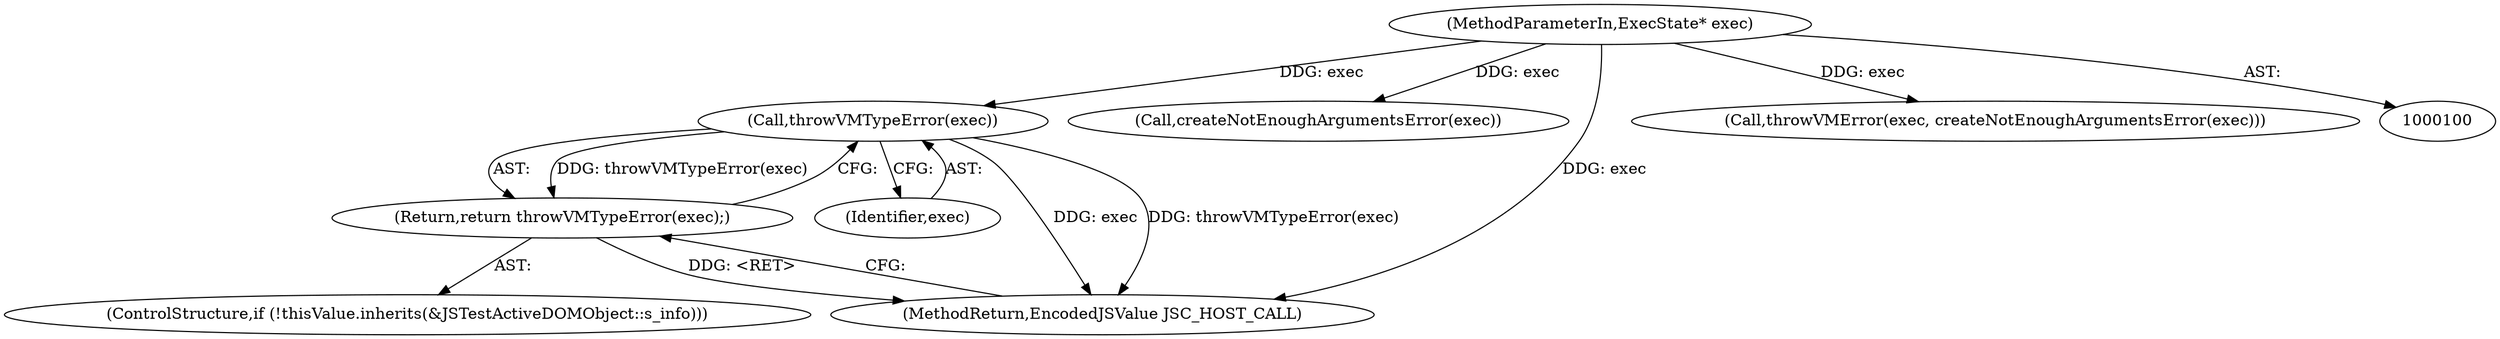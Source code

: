 digraph "0_Chrome_b944f670bb7a8a919daac497a4ea0536c954c201_10@pointer" {
"1000113" [label="(Call,throwVMTypeError(exec))"];
"1000101" [label="(MethodParameterIn,ExecState* exec)"];
"1000112" [label="(Return,return throwVMTypeError(exec);)"];
"1000114" [label="(Identifier,exec)"];
"1000112" [label="(Return,return throwVMTypeError(exec);)"];
"1000134" [label="(Call,createNotEnoughArgumentsError(exec))"];
"1000147" [label="(MethodReturn,EncodedJSValue JSC_HOST_CALL)"];
"1000132" [label="(Call,throwVMError(exec, createNotEnoughArgumentsError(exec)))"];
"1000101" [label="(MethodParameterIn,ExecState* exec)"];
"1000113" [label="(Call,throwVMTypeError(exec))"];
"1000107" [label="(ControlStructure,if (!thisValue.inherits(&JSTestActiveDOMObject::s_info)))"];
"1000113" -> "1000112"  [label="AST: "];
"1000113" -> "1000114"  [label="CFG: "];
"1000114" -> "1000113"  [label="AST: "];
"1000112" -> "1000113"  [label="CFG: "];
"1000113" -> "1000147"  [label="DDG: exec"];
"1000113" -> "1000147"  [label="DDG: throwVMTypeError(exec)"];
"1000113" -> "1000112"  [label="DDG: throwVMTypeError(exec)"];
"1000101" -> "1000113"  [label="DDG: exec"];
"1000101" -> "1000100"  [label="AST: "];
"1000101" -> "1000147"  [label="DDG: exec"];
"1000101" -> "1000132"  [label="DDG: exec"];
"1000101" -> "1000134"  [label="DDG: exec"];
"1000112" -> "1000107"  [label="AST: "];
"1000147" -> "1000112"  [label="CFG: "];
"1000112" -> "1000147"  [label="DDG: <RET>"];
}
